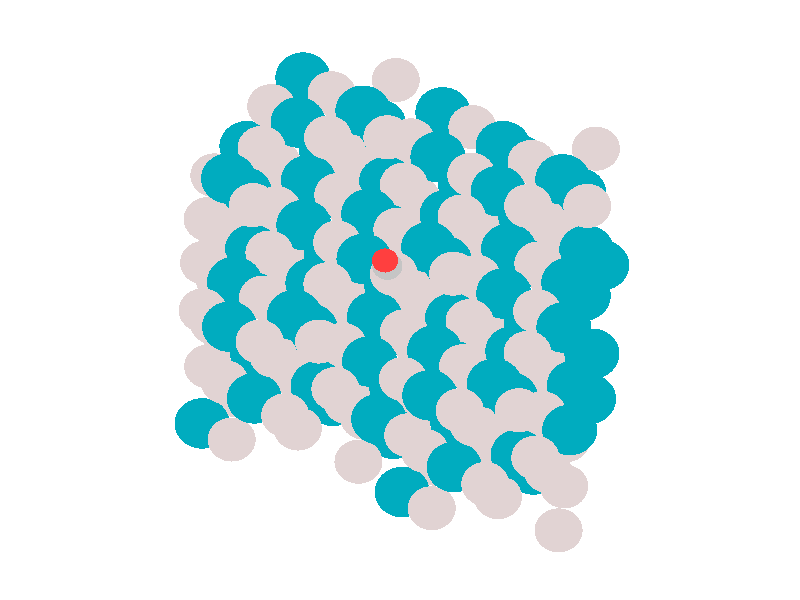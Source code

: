 #include "colors.inc"
#include "finish.inc"

global_settings {assumed_gamma 1 max_trace_level 6}
background {color White}
camera {orthographic
  right -36.02*x up 29.46*y
  direction 1.00*z
  location <0,0,50.00> look_at <0,0,0>}
light_source {<  2.00,   3.00,  40.00> color White
  area_light <0.70, 0, 0>, <0, 0.70, 0>, 3, 3
  adaptive 1 jitter}

#declare simple = finish {phong 0.7}
#declare pale = finish {ambient .5 diffuse .85 roughness .001 specular 0.200 }
#declare intermediate = finish {ambient 0.3 diffuse 0.6 specular 0.10 roughness 0.04 }
#declare vmd = finish {ambient .0 diffuse .65 phong 0.1 phong_size 40. specular 0.500 }
#declare jmol = finish {ambient .2 diffuse .6 specular 1 roughness .001 metallic}
#declare ase2 = finish {ambient 0.05 brilliance 3 diffuse 0.6 metallic specular 0.70 roughness 0.04 reflection 0.15}
#declare ase3 = finish {ambient .15 brilliance 2 diffuse .6 metallic specular 1. roughness .001 reflection .0}
#declare glass = finish {ambient .05 diffuse .3 specular 1. roughness .001}
#declare glass2 = finish {ambient .0 diffuse .3 specular 1. reflection .25 roughness .001}
#declare Rcell = 0.070;
#declare Rbond = 0.100;

#macro atom(LOC, R, COL, TRANS, FIN)
  sphere{LOC, R texture{pigment{color COL transmit TRANS} finish{FIN}}}
#end
#macro constrain(LOC, R, COL, TRANS FIN)
union{torus{R, Rcell rotate 45*z texture{pigment{color COL transmit TRANS} finish{FIN}}}
      torus{R, Rcell rotate -45*z texture{pigment{color COL transmit TRANS} finish{FIN}}}
      translate LOC}
#end

atom(<  6.17,  -0.55,  -8.26>, 1.08, rgb <0.75, 0.65, 0.65>, 0.0, simple) // #0 
atom(<  6.41,  -3.31,  -7.55>, 1.08, rgb <0.75, 0.65, 0.65>, 0.0, simple) // #1 
atom(<  7.16,  -4.07, -10.25>, 1.08, rgb <0.75, 0.65, 0.65>, 0.0, simple) // #2 
atom(<  7.47,  -6.89,  -9.63>, 1.08, rgb <0.75, 0.65, 0.65>, 0.0, simple) // #3 
atom(<  7.38,  -1.35,  -6.19>, 1.24, rgb <0.00, 0.41, 0.52>, 0.0, simple) // #4 
atom(<  5.08,  -2.52,  -9.59>, 1.24, rgb <0.00, 0.41, 0.52>, 0.0, simple) // #5 
atom(<  7.60,   0.85,  -9.89>, 1.24, rgb <0.00, 0.41, 0.52>, 0.0, simple) // #6 
atom(<  8.49,  -4.86,  -8.21>, 1.24, rgb <0.00, 0.41, 0.52>, 0.0, simple) // #7 
atom(<  6.14,  -6.10, -11.67>, 1.24, rgb <0.00, 0.41, 0.52>, 0.0, simple) // #8 
atom(<  8.64,  -2.64, -11.95>, 1.24, rgb <0.00, 0.41, 0.52>, 0.0, simple) // #9 
atom(<  5.74,  -2.60,  -4.66>, 1.08, rgb <0.75, 0.65, 0.65>, 0.0, simple) // #10 
atom(<  6.09,  -7.74,   0.00>, 1.08, rgb <0.75, 0.65, 0.65>, 0.0, simple) // #11 
atom(<  3.31,  -6.10,  -4.38>, 1.08, rgb <0.75, 0.65, 0.65>, 0.0, simple) // #12 
atom(<  3.61,  -3.95,  -7.88>, 1.08, rgb <0.75, 0.65, 0.65>, 0.0, simple) // #13 
atom(<  6.41,  -5.56,  -3.74>, 1.08, rgb <0.75, 0.65, 0.65>, 0.0, simple) // #14 
atom(<  2.69,  -5.42,  -1.51>, 1.08, rgb <0.75, 0.65, 0.65>, 0.0, simple) // #15 
atom(<  0.13,  -3.88,  -5.61>, 1.08, rgb <0.75, 0.65, 0.65>, 0.0, simple) // #16 
atom(<  0.37,  -6.64,  -4.91>, 1.08, rgb <0.75, 0.65, 0.65>, 0.0, simple) // #17 
atom(<  5.35,  -5.41,  -1.23>, 1.08, rgb <0.75, 0.65, 0.65>, 0.0, simple) // #18 
atom(<  2.84,  -3.25,  -5.19>, 1.08, rgb <0.75, 0.65, 0.65>, 0.0, simple) // #19 
atom(<  6.90,  -6.23,  -6.66>, 1.08, rgb <0.75, 0.65, 0.65>, 0.0, simple) // #20 
atom(<  7.14, -11.31,  -2.19>, 1.08, rgb <0.75, 0.65, 0.65>, 0.0, simple) // #21 
atom(<  4.41,  -9.68,  -6.38>, 1.08, rgb <0.75, 0.65, 0.65>, 0.0, simple) // #22 
atom(<  4.67,  -7.53,  -9.96>, 1.08, rgb <0.75, 0.65, 0.65>, 0.0, simple) // #23 
atom(<  7.39,  -9.15,  -5.78>, 1.08, rgb <0.75, 0.65, 0.65>, 0.0, simple) // #24 
atom(<  3.84,  -9.03,  -3.41>, 1.08, rgb <0.75, 0.65, 0.65>, 0.0, simple) // #25 
atom(<  1.11,  -7.40,  -7.60>, 1.08, rgb <0.75, 0.65, 0.65>, 0.0, simple) // #26 
atom(<  1.43, -10.22,  -6.98>, 1.08, rgb <0.75, 0.65, 0.65>, 0.0, simple) // #27 
atom(<  6.65,  -8.39,  -3.08>, 1.08, rgb <0.75, 0.65, 0.65>, 0.0, simple) // #28 
atom(<  3.92,  -6.77,  -7.27>, 1.08, rgb <0.75, 0.65, 0.65>, 0.0, simple) // #29 
atom(<  4.97,  -4.78,  -5.89>, 1.24, rgb <0.00, 0.41, 0.52>, 0.0, simple) // #30 
atom(<  7.64,  -6.38,  -1.60>, 1.24, rgb <0.00, 0.41, 0.52>, 0.0, simple) // #31 
atom(<  1.34,  -4.68,  -3.55>, 1.24, rgb <0.00, 0.41, 0.52>, 0.0, simple) // #32 
atom(< -0.96,  -5.85,  -6.94>, 1.24, rgb <0.00, 0.41, 0.52>, 0.0, simple) // #33 
atom(<  7.85,  -4.19,  -5.37>, 1.24, rgb <0.00, 0.41, 0.52>, 0.0, simple) // #34 
atom(<  4.25,  -4.11,  -3.14>, 1.24, rgb <0.00, 0.41, 0.52>, 0.0, simple) // #35 
atom(<  1.56,  -2.48,  -7.24>, 1.24, rgb <0.00, 0.41, 0.52>, 0.0, simple) // #36 
atom(<  5.99,  -8.32,  -7.92>, 1.24, rgb <0.00, 0.41, 0.52>, 0.0, simple) // #37 
atom(<  2.44,  -8.20,  -5.56>, 1.24, rgb <0.00, 0.41, 0.52>, 0.0, simple) // #38 
atom(<  0.10,  -9.43,  -9.02>, 1.24, rgb <0.00, 0.41, 0.52>, 0.0, simple) // #39 
atom(<  5.32,  -7.60,  -5.12>, 1.24, rgb <0.00, 0.41, 0.52>, 0.0, simple) // #40 
atom(<  2.59,  -5.97,  -9.31>, 1.24, rgb <0.00, 0.41, 0.52>, 0.0, simple) // #41 
atom(<  8.82,   7.43, -15.97>, 1.08, rgb <0.75, 0.65, 0.65>, 0.0, simple) // #42 
atom(<  6.39,   3.93, -15.68>, 1.08, rgb <0.75, 0.65, 0.65>, 0.0, simple) // #43 
atom(<  6.69,   6.08, -19.19>, 1.08, rgb <0.75, 0.65, 0.65>, 0.0, simple) // #44 
atom(<  5.77,   4.61, -12.81>, 1.08, rgb <0.75, 0.65, 0.65>, 0.0, simple) // #45 
atom(<  3.21,   6.15, -16.91>, 1.08, rgb <0.75, 0.65, 0.65>, 0.0, simple) // #46 
atom(<  3.45,   3.39, -16.21>, 1.08, rgb <0.75, 0.65, 0.65>, 0.0, simple) // #47 
atom(<  8.43,   4.62, -12.54>, 1.08, rgb <0.75, 0.65, 0.65>, 0.0, simple) // #48 
atom(<  5.92,   6.78, -16.49>, 1.08, rgb <0.75, 0.65, 0.65>, 0.0, simple) // #49 
atom(<  7.49,   0.35, -17.68>, 1.08, rgb <0.75, 0.65, 0.65>, 0.0, simple) // #50 
atom(<  7.75,   2.50, -21.26>, 1.08, rgb <0.75, 0.65, 0.65>, 0.0, simple) // #51 
atom(<  6.92,   1.00, -14.72>, 1.08, rgb <0.75, 0.65, 0.65>, 0.0, simple) // #52 
atom(<  4.20,   2.63, -18.90>, 1.08, rgb <0.75, 0.65, 0.65>, 0.0, simple) // #53 
atom(<  4.51,  -0.19, -18.28>, 1.08, rgb <0.75, 0.65, 0.65>, 0.0, simple) // #54 
atom(<  7.00,   3.27, -18.57>, 1.08, rgb <0.75, 0.65, 0.65>, 0.0, simple) // #55 
atom(<  8.05,   5.25, -17.19>, 1.24, rgb <0.00, 0.41, 0.52>, 0.0, simple) // #56 
atom(<  4.42,   5.35, -14.85>, 1.24, rgb <0.00, 0.41, 0.52>, 0.0, simple) // #57 
atom(<  2.12,   4.18, -18.25>, 1.24, rgb <0.00, 0.41, 0.52>, 0.0, simple) // #58 
atom(<  7.33,   5.92, -14.44>, 1.24, rgb <0.00, 0.41, 0.52>, 0.0, simple) // #59 
atom(<  4.64,   7.55, -18.54>, 1.24, rgb <0.00, 0.41, 0.52>, 0.0, simple) // #60 
atom(<  9.08,   1.71, -19.22>, 1.24, rgb <0.00, 0.41, 0.52>, 0.0, simple) // #61 
atom(<  5.52,   1.84, -16.86>, 1.24, rgb <0.00, 0.41, 0.52>, 0.0, simple) // #62 
atom(<  3.18,   0.60, -20.32>, 1.24, rgb <0.00, 0.41, 0.52>, 0.0, simple) // #63 
atom(<  8.40,   2.43, -16.42>, 1.24, rgb <0.00, 0.41, 0.52>, 0.0, simple) // #64 
atom(<  5.67,   4.06, -20.61>, 1.24, rgb <0.00, 0.41, 0.52>, 0.0, simple) // #65 
atom(<  2.77,   4.10, -13.32>, 1.08, rgb <0.75, 0.65, 0.65>, 0.0, simple) // #66 
atom(<  6.67,  -1.16, -11.13>, 1.08, rgb <0.75, 0.65, 0.65>, 0.0, simple) // #67 
atom(<  3.13,  -1.04,  -8.66>, 1.08, rgb <0.75, 0.65, 0.65>, 0.0, simple) // #68 
atom(<  0.34,   0.60, -13.04>, 1.08, rgb <0.75, 0.65, 0.65>, 0.0, simple) // #69 
atom(<  0.64,   2.75, -16.54>, 1.08, rgb <0.75, 0.65, 0.65>, 0.0, simple) // #70 
atom(<  3.45,   1.14, -12.39>, 1.08, rgb <0.75, 0.65, 0.65>, 0.0, simple) // #71 
atom(< -0.28,   1.28, -10.16>, 1.08, rgb <0.75, 0.65, 0.65>, 0.0, simple) // #72 
atom(< -2.83,   2.82, -14.27>, 1.08, rgb <0.75, 0.65, 0.65>, 0.0, simple) // #73 
atom(< -2.59,   0.06, -13.56>, 1.08, rgb <0.75, 0.65, 0.65>, 0.0, simple) // #74 
atom(<  6.23,   1.79, -11.93>, 1.08, rgb <0.75, 0.65, 0.65>, 0.0, simple) // #75 
atom(<  2.39,   1.29,  -9.89>, 1.08, rgb <0.75, 0.65, 0.65>, 0.0, simple) // #76 
atom(< -0.12,   3.45, -13.84>, 1.08, rgb <0.75, 0.65, 0.65>, 0.0, simple) // #77 
atom(<  3.94,   0.47, -15.32>, 1.08, rgb <0.75, 0.65, 0.65>, 0.0, simple) // #78 
atom(<  7.73,  -4.73, -13.21>, 1.08, rgb <0.75, 0.65, 0.65>, 0.0, simple) // #79 
atom(<  4.18,  -4.61, -10.85>, 1.08, rgb <0.75, 0.65, 0.65>, 0.0, simple) // #80 
atom(<  1.45,  -2.98, -15.03>, 1.08, rgb <0.75, 0.65, 0.65>, 0.0, simple) // #81 
atom(<  1.70,  -0.83, -18.62>, 1.08, rgb <0.75, 0.65, 0.65>, 0.0, simple) // #82 
atom(<  4.43,  -2.45, -14.43>, 1.08, rgb <0.75, 0.65, 0.65>, 0.0, simple) // #83 
atom(<  0.88,  -2.33, -12.07>, 1.08, rgb <0.75, 0.65, 0.65>, 0.0, simple) // #84 
atom(< -1.85,  -0.70, -16.25>, 1.08, rgb <0.75, 0.65, 0.65>, 0.0, simple) // #85 
atom(< -1.54,  -3.52, -15.64>, 1.08, rgb <0.75, 0.65, 0.65>, 0.0, simple) // #86 
atom(<  7.24,  -1.81, -14.10>, 1.08, rgb <0.75, 0.65, 0.65>, 0.0, simple) // #87 
atom(<  3.68,  -1.69, -11.74>, 1.08, rgb <0.75, 0.65, 0.65>, 0.0, simple) // #88 
atom(<  0.96,  -0.07, -15.92>, 1.08, rgb <0.75, 0.65, 0.65>, 0.0, simple) // #89 
atom(<  2.00,   1.92, -14.54>, 1.24, rgb <0.00, 0.41, 0.52>, 0.0, simple) // #90 
atom(<  4.67,   0.32, -10.25>, 1.24, rgb <0.00, 0.41, 0.52>, 0.0, simple) // #91 
atom(<  8.25,   0.21, -12.68>, 1.24, rgb <0.00, 0.41, 0.52>, 0.0, simple) // #92 
atom(< -1.62,   2.02, -12.20>, 1.24, rgb <0.00, 0.41, 0.52>, 0.0, simple) // #93 
atom(< -3.92,   0.85, -15.60>, 1.24, rgb <0.00, 0.41, 0.52>, 0.0, simple) // #94 
atom(<  4.89,   2.51, -14.02>, 1.24, rgb <0.00, 0.41, 0.52>, 0.0, simple) // #95 
atom(<  1.29,   2.59, -11.79>, 1.24, rgb <0.00, 0.41, 0.52>, 0.0, simple) // #96 
atom(< -1.41,   4.22, -15.90>, 1.24, rgb <0.00, 0.41, 0.52>, 0.0, simple) // #97 
atom(<  3.03,  -1.62, -16.58>, 1.24, rgb <0.00, 0.41, 0.52>, 0.0, simple) // #98 
atom(<  5.76,  -3.24, -12.39>, 1.24, rgb <0.00, 0.41, 0.52>, 0.0, simple) // #99 
atom(< -0.52,  -1.50, -14.22>, 1.24, rgb <0.00, 0.41, 0.52>, 0.0, simple) // #100 
atom(< -2.86,  -2.73, -17.68>, 1.24, rgb <0.00, 0.41, 0.52>, 0.0, simple) // #101 
atom(<  5.91,  -1.02, -16.14>, 1.24, rgb <0.00, 0.41, 0.52>, 0.0, simple) // #102 
atom(<  2.36,  -0.90, -13.78>, 1.24, rgb <0.00, 0.41, 0.52>, 0.0, simple) // #103 
atom(< -0.37,   0.73, -17.96>, 1.24, rgb <0.00, 0.41, 0.52>, 0.0, simple) // #104 
atom(< -0.57,   1.67,  -8.23>, 0.68, rgb <0.56, 0.56, 0.56>, 0.0, simple) // #105 
atom(< -0.67,   1.94,  -7.10>, 0.59, rgb <1.00, 0.05, 0.05>, 0.0, simple) // #106 
atom(< -3.27,   0.77, -10.67>, 1.08, rgb <0.75, 0.65, 0.65>, 0.0, simple) // #107 
atom(<  0.62,  -4.49,  -8.49>, 1.08, rgb <0.75, 0.65, 0.65>, 0.0, simple) // #108 
atom(< -2.91,  -4.37,  -6.01>, 1.08, rgb <0.75, 0.65, 0.65>, 0.0, simple) // #109 
atom(< -5.70,  -2.73, -10.39>, 1.08, rgb <0.75, 0.65, 0.65>, 0.0, simple) // #110 
atom(< -5.40,  -0.58, -13.89>, 1.08, rgb <0.75, 0.65, 0.65>, 0.0, simple) // #111 
atom(< -2.59,  -2.19,  -9.75>, 1.08, rgb <0.75, 0.65, 0.65>, 0.0, simple) // #112 
atom(< -6.32,  -2.05,  -7.52>, 1.08, rgb <0.75, 0.65, 0.65>, 0.0, simple) // #113 
atom(< -8.88,  -0.51, -11.62>, 1.08, rgb <0.75, 0.65, 0.65>, 0.0, simple) // #114 
atom(< -8.64,  -3.27, -10.91>, 1.08, rgb <0.75, 0.65, 0.65>, 0.0, simple) // #115 
atom(<  0.18,  -1.54,  -9.28>, 1.08, rgb <0.75, 0.65, 0.65>, 0.0, simple) // #116 
atom(< -3.65,  -2.04,  -7.24>, 1.08, rgb <0.75, 0.65, 0.65>, 0.0, simple) // #117 
atom(< -6.17,   0.12, -11.20>, 1.08, rgb <0.75, 0.65, 0.65>, 0.0, simple) // #118 
atom(< -2.10,  -2.86, -12.67>, 1.08, rgb <0.75, 0.65, 0.65>, 0.0, simple) // #119 
atom(<  1.68,  -8.06, -10.57>, 1.08, rgb <0.75, 0.65, 0.65>, 0.0, simple) // #120 
atom(< -1.87,  -7.94,  -8.20>, 1.08, rgb <0.75, 0.65, 0.65>, 0.0, simple) // #121 
atom(< -4.60,  -6.31, -12.39>, 1.08, rgb <0.75, 0.65, 0.65>, 0.0, simple) // #122 
atom(< -4.34,  -4.16, -15.97>, 1.08, rgb <0.75, 0.65, 0.65>, 0.0, simple) // #123 
atom(< -1.61,  -5.78, -11.78>, 1.08, rgb <0.75, 0.65, 0.65>, 0.0, simple) // #124 
atom(< -5.17,  -5.66,  -9.42>, 1.08, rgb <0.75, 0.65, 0.65>, 0.0, simple) // #125 
atom(< -7.89,  -4.03, -13.61>, 1.08, rgb <0.75, 0.65, 0.65>, 0.0, simple) // #126 
atom(< -7.58,  -6.85, -12.99>, 1.08, rgb <0.75, 0.65, 0.65>, 0.0, simple) // #127 
atom(<  1.19,  -5.14, -11.45>, 1.08, rgb <0.75, 0.65, 0.65>, 0.0, simple) // #128 
atom(< -2.36,  -5.02,  -9.09>, 1.08, rgb <0.75, 0.65, 0.65>, 0.0, simple) // #129 
atom(< -5.09,  -3.40, -13.28>, 1.08, rgb <0.75, 0.65, 0.65>, 0.0, simple) // #130 
atom(< -4.04,  -1.41, -11.89>, 1.24, rgb <0.00, 0.41, 0.52>, 0.0, simple) // #131 
atom(< -1.37,  -3.02,  -7.61>, 1.24, rgb <0.00, 0.41, 0.52>, 0.0, simple) // #132 
atom(<  2.21,  -3.12, -10.03>, 1.24, rgb <0.00, 0.41, 0.52>, 0.0, simple) // #133 
atom(< -7.67,  -1.31,  -9.55>, 1.24, rgb <0.00, 0.41, 0.52>, 0.0, simple) // #134 
atom(< -1.15,  -0.82, -11.37>, 1.24, rgb <0.00, 0.41, 0.52>, 0.0, simple) // #135 
atom(< -4.75,  -0.74,  -9.14>, 1.24, rgb <0.00, 0.41, 0.52>, 0.0, simple) // #136 
atom(< -7.45,   0.89, -13.25>, 1.24, rgb <0.00, 0.41, 0.52>, 0.0, simple) // #137 
atom(< -3.01,  -4.95, -13.93>, 1.24, rgb <0.00, 0.41, 0.52>, 0.0, simple) // #138 
atom(< -0.29,  -6.57,  -9.75>, 1.24, rgb <0.00, 0.41, 0.52>, 0.0, simple) // #139 
atom(<  3.27,  -6.69, -12.11>, 1.24, rgb <0.00, 0.41, 0.52>, 0.0, simple) // #140 
atom(< -6.56,  -4.83, -11.57>, 1.24, rgb <0.00, 0.41, 0.52>, 0.0, simple) // #141 
atom(< -8.91,  -6.06, -15.03>, 1.24, rgb <0.00, 0.41, 0.52>, 0.0, simple) // #142 
atom(< -0.14,  -4.35, -13.49>, 1.24, rgb <0.00, 0.41, 0.52>, 0.0, simple) // #143 
atom(< -3.69,  -4.23, -11.13>, 1.24, rgb <0.00, 0.41, 0.52>, 0.0, simple) // #144 
atom(< -6.42,  -2.60, -15.31>, 1.24, rgb <0.00, 0.41, 0.52>, 0.0, simple) // #145 
atom(< -0.19,  10.80, -21.97>, 1.08, rgb <0.75, 0.65, 0.65>, 0.0, simple) // #146 
atom(<  3.71,   5.54, -19.79>, 1.08, rgb <0.75, 0.65, 0.65>, 0.0, simple) // #147 
atom(<  0.17,   5.66, -17.31>, 1.08, rgb <0.75, 0.65, 0.65>, 0.0, simple) // #148 
atom(< -2.62,   7.30, -21.69>, 1.08, rgb <0.75, 0.65, 0.65>, 0.0, simple) // #149 
atom(< -2.32,   9.45, -25.19>, 1.08, rgb <0.75, 0.65, 0.65>, 0.0, simple) // #150 
atom(<  0.49,   7.84, -21.05>, 1.08, rgb <0.75, 0.65, 0.65>, 0.0, simple) // #151 
atom(< -3.24,   7.98, -18.82>, 1.08, rgb <0.75, 0.65, 0.65>, 0.0, simple) // #152 
atom(< -5.80,   9.52, -22.92>, 1.08, rgb <0.75, 0.65, 0.65>, 0.0, simple) // #153 
atom(< -5.56,   6.76, -22.22>, 1.08, rgb <0.75, 0.65, 0.65>, 0.0, simple) // #154 
atom(<  3.26,   8.49, -20.59>, 1.08, rgb <0.75, 0.65, 0.65>, 0.0, simple) // #155 
atom(< -0.57,   7.99, -18.55>, 1.08, rgb <0.75, 0.65, 0.65>, 0.0, simple) // #156 
atom(< -3.08,  10.15, -22.50>, 1.08, rgb <0.75, 0.65, 0.65>, 0.0, simple) // #157 
atom(<  0.98,   7.17, -23.97>, 1.08, rgb <0.75, 0.65, 0.65>, 0.0, simple) // #158 
atom(<  4.76,   1.97, -21.87>, 1.08, rgb <0.75, 0.65, 0.65>, 0.0, simple) // #159 
atom(<  1.21,   2.09, -19.50>, 1.08, rgb <0.75, 0.65, 0.65>, 0.0, simple) // #160 
atom(< -1.51,   3.72, -23.69>, 1.08, rgb <0.75, 0.65, 0.65>, 0.0, simple) // #161 
atom(< -1.26,   5.87, -27.27>, 1.08, rgb <0.75, 0.65, 0.65>, 0.0, simple) // #162 
atom(<  1.47,   4.25, -23.09>, 1.08, rgb <0.75, 0.65, 0.65>, 0.0, simple) // #163 
atom(< -2.08,   4.37, -20.72>, 1.08, rgb <0.75, 0.65, 0.65>, 0.0, simple) // #164 
atom(< -4.81,   6.00, -24.91>, 1.08, rgb <0.75, 0.65, 0.65>, 0.0, simple) // #165 
atom(< -4.50,   3.18, -24.29>, 1.08, rgb <0.75, 0.65, 0.65>, 0.0, simple) // #166 
atom(<  4.27,   4.89, -22.75>, 1.08, rgb <0.75, 0.65, 0.65>, 0.0, simple) // #167 
atom(<  0.72,   5.01, -20.39>, 1.08, rgb <0.75, 0.65, 0.65>, 0.0, simple) // #168 
atom(< -2.01,   6.64, -24.58>, 1.08, rgb <0.75, 0.65, 0.65>, 0.0, simple) // #169 
atom(< -0.96,   8.62, -23.20>, 1.24, rgb <0.00, 0.41, 0.52>, 0.0, simple) // #170 
atom(<  1.71,   7.02, -18.91>, 1.24, rgb <0.00, 0.41, 0.52>, 0.0, simple) // #171 
atom(<  5.29,   6.91, -21.33>, 1.24, rgb <0.00, 0.41, 0.52>, 0.0, simple) // #172 
atom(< -4.59,   8.72, -20.86>, 1.24, rgb <0.00, 0.41, 0.52>, 0.0, simple) // #173 
atom(< -6.89,   7.55, -24.25>, 1.24, rgb <0.00, 0.41, 0.52>, 0.0, simple) // #174 
atom(<  1.93,   9.21, -22.68>, 1.24, rgb <0.00, 0.41, 0.52>, 0.0, simple) // #175 
atom(< -1.67,   9.29, -20.45>, 1.24, rgb <0.00, 0.41, 0.52>, 0.0, simple) // #176 
atom(< -4.37,  10.92, -24.55>, 1.24, rgb <0.00, 0.41, 0.52>, 0.0, simple) // #177 
atom(<  0.07,   5.08, -25.23>, 1.24, rgb <0.00, 0.41, 0.52>, 0.0, simple) // #178 
atom(<  2.80,   3.46, -21.05>, 1.24, rgb <0.00, 0.41, 0.52>, 0.0, simple) // #179 
atom(<  6.35,   3.34, -23.41>, 1.24, rgb <0.00, 0.41, 0.52>, 0.0, simple) // #180 
atom(< -3.48,   5.20, -22.87>, 1.24, rgb <0.00, 0.41, 0.52>, 0.0, simple) // #181 
atom(< -5.83,   3.97, -26.33>, 1.24, rgb <0.00, 0.41, 0.52>, 0.0, simple) // #182 
atom(<  2.95,   5.68, -24.79>, 1.24, rgb <0.00, 0.41, 0.52>, 0.0, simple) // #183 
atom(< -0.61,   5.80, -22.43>, 1.24, rgb <0.00, 0.41, 0.52>, 0.0, simple) // #184 
atom(< -3.33,   7.43, -26.62>, 1.24, rgb <0.00, 0.41, 0.52>, 0.0, simple) // #185 
atom(< -6.23,   7.47, -19.33>, 1.08, rgb <0.75, 0.65, 0.65>, 0.0, simple) // #186 
atom(< -2.34,   2.21, -17.14>, 1.08, rgb <0.75, 0.65, 0.65>, 0.0, simple) // #187 
atom(< -5.88,   2.33, -14.66>, 1.08, rgb <0.75, 0.65, 0.65>, 0.0, simple) // #188 
atom(< -8.66,   3.97, -19.04>, 1.08, rgb <0.75, 0.65, 0.65>, 0.0, simple) // #189 
atom(< -8.36,   6.12, -22.55>, 1.08, rgb <0.75, 0.65, 0.65>, 0.0, simple) // #190 
atom(< -5.56,   4.51, -18.40>, 1.08, rgb <0.75, 0.65, 0.65>, 0.0, simple) // #191 
atom(< -2.78,   5.16, -17.94>, 1.08, rgb <0.75, 0.65, 0.65>, 0.0, simple) // #192 
atom(< -6.62,   4.66, -15.90>, 1.08, rgb <0.75, 0.65, 0.65>, 0.0, simple) // #193 
atom(< -5.07,   3.84, -21.33>, 1.08, rgb <0.75, 0.65, 0.65>, 0.0, simple) // #194 
atom(< -1.28,  -1.36, -19.22>, 1.08, rgb <0.75, 0.65, 0.65>, 0.0, simple) // #195 
atom(< -4.83,  -1.24, -16.86>, 1.08, rgb <0.75, 0.65, 0.65>, 0.0, simple) // #196 
atom(< -7.56,   0.39, -21.04>, 1.08, rgb <0.75, 0.65, 0.65>, 0.0, simple) // #197 
atom(< -7.30,   2.54, -24.63>, 1.08, rgb <0.75, 0.65, 0.65>, 0.0, simple) // #198 
atom(< -4.58,   0.92, -20.44>, 1.08, rgb <0.75, 0.65, 0.65>, 0.0, simple) // #199 
atom(< -8.13,   1.04, -18.08>, 1.08, rgb <0.75, 0.65, 0.65>, 0.0, simple) // #200 
atom(< -1.77,   1.56, -20.11>, 1.08, rgb <0.75, 0.65, 0.65>, 0.0, simple) // #201 
atom(< -5.32,   1.68, -17.75>, 1.08, rgb <0.75, 0.65, 0.65>, 0.0, simple) // #202 
atom(< -8.05,   3.30, -21.93>, 1.08, rgb <0.75, 0.65, 0.65>, 0.0, simple) // #203 
atom(< -7.00,   5.29, -20.55>, 1.24, rgb <0.00, 0.41, 0.52>, 0.0, simple) // #204 
atom(< -4.33,   3.68, -16.26>, 1.24, rgb <0.00, 0.41, 0.52>, 0.0, simple) // #205 
atom(< -0.76,   3.58, -18.69>, 1.24, rgb <0.00, 0.41, 0.52>, 0.0, simple) // #206 
atom(< -4.12,   5.88, -20.03>, 1.24, rgb <0.00, 0.41, 0.52>, 0.0, simple) // #207 
atom(< -7.72,   5.96, -17.80>, 1.24, rgb <0.00, 0.41, 0.52>, 0.0, simple) // #208 
atom(< -5.98,   1.75, -22.59>, 1.24, rgb <0.00, 0.41, 0.52>, 0.0, simple) // #209 
atom(< -3.25,   0.13, -18.40>, 1.24, rgb <0.00, 0.41, 0.52>, 0.0, simple) // #210 
atom(<  0.30,   0.01, -20.76>, 1.24, rgb <0.00, 0.41, 0.52>, 0.0, simple) // #211 
atom(< -3.10,   2.35, -22.15>, 1.24, rgb <0.00, 0.41, 0.52>, 0.0, simple) // #212 
atom(< -6.65,   2.47, -19.78>, 1.24, rgb <0.00, 0.41, 0.52>, 0.0, simple) // #213 
atom(< -8.38,  -1.12, -14.50>, 1.08, rgb <0.75, 0.65, 0.65>, 0.0, simple) // #214 
atom(< -8.82,   1.83, -15.29>, 1.08, rgb <0.75, 0.65, 0.65>, 0.0, simple) // #215 
atom(< -7.32,  -4.69, -16.57>, 1.08, rgb <0.75, 0.65, 0.65>, 0.0, simple) // #216 
atom(< -7.81,  -1.77, -17.46>, 1.08, rgb <0.75, 0.65, 0.65>, 0.0, simple) // #217 
atom(< -6.80,   0.25, -16.04>, 1.24, rgb <0.00, 0.41, 0.52>, 0.0, simple) // #218 
atom(< -5.74,  -3.32, -18.12>, 1.24, rgb <0.00, 0.41, 0.52>, 0.0, simple) // #219 
